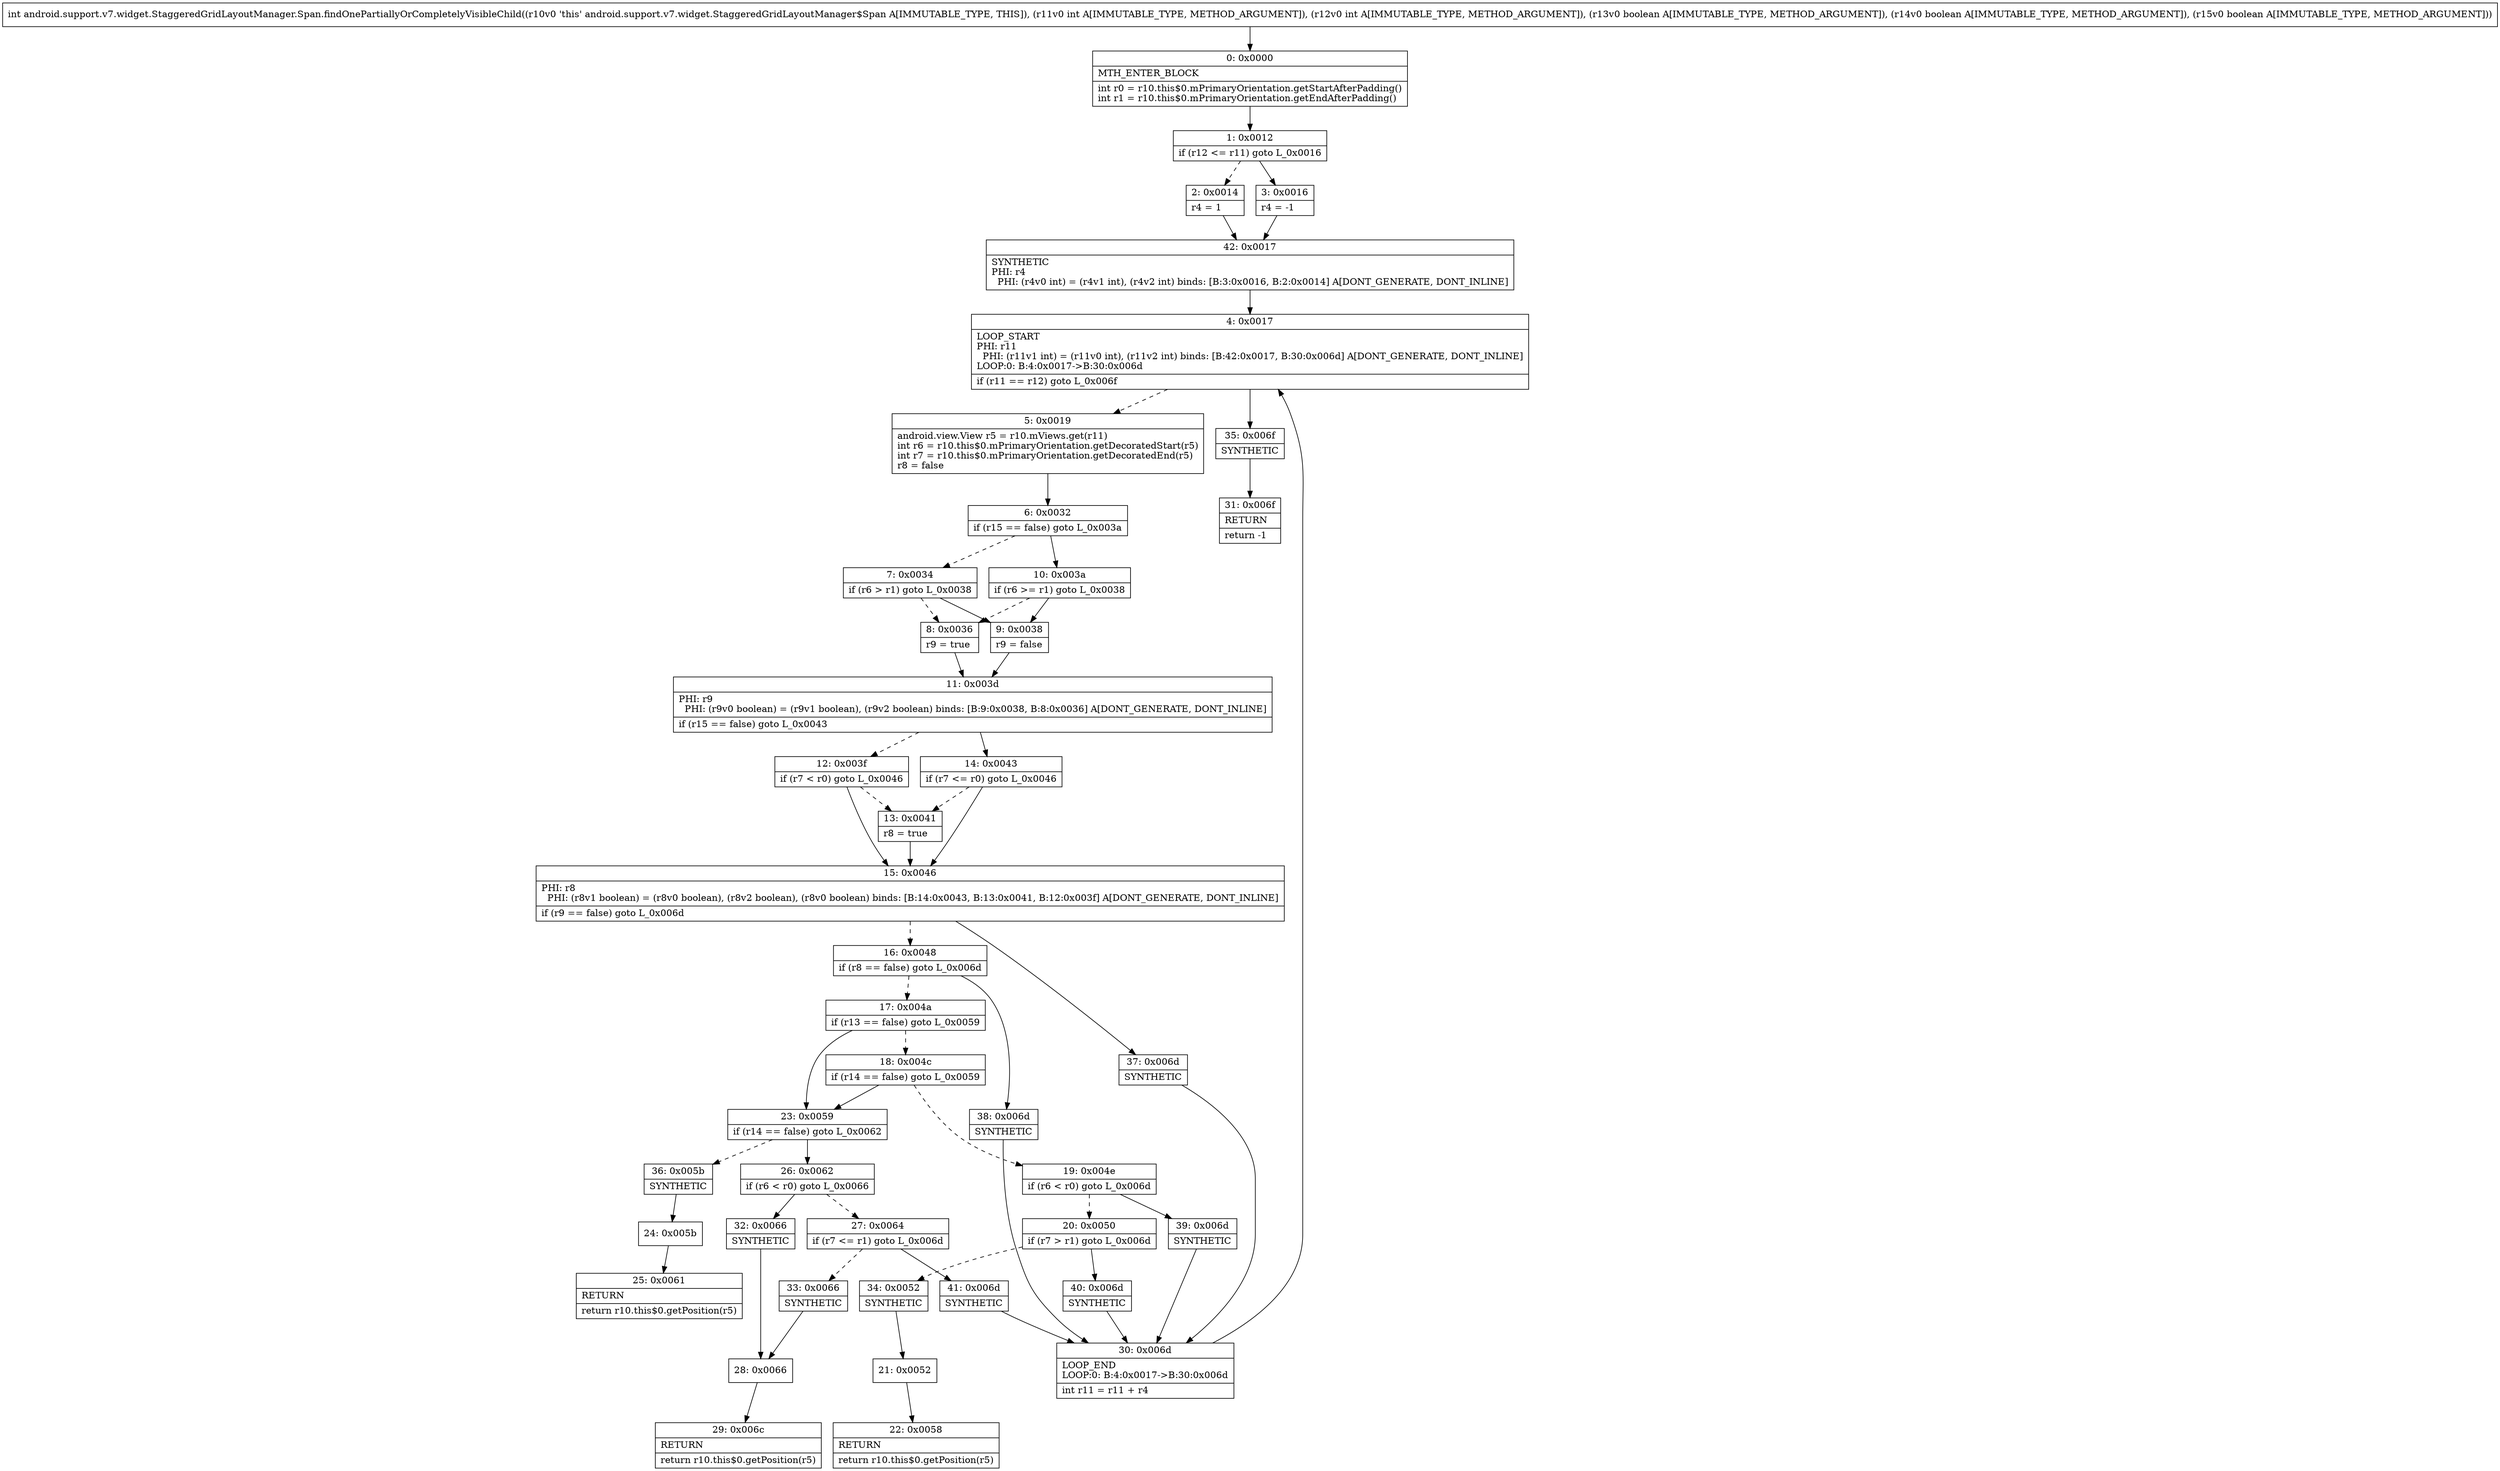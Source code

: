 digraph "CFG forandroid.support.v7.widget.StaggeredGridLayoutManager.Span.findOnePartiallyOrCompletelyVisibleChild(IIZZZ)I" {
Node_0 [shape=record,label="{0\:\ 0x0000|MTH_ENTER_BLOCK\l|int r0 = r10.this$0.mPrimaryOrientation.getStartAfterPadding()\lint r1 = r10.this$0.mPrimaryOrientation.getEndAfterPadding()\l}"];
Node_1 [shape=record,label="{1\:\ 0x0012|if (r12 \<= r11) goto L_0x0016\l}"];
Node_2 [shape=record,label="{2\:\ 0x0014|r4 = 1\l}"];
Node_3 [shape=record,label="{3\:\ 0x0016|r4 = \-1\l}"];
Node_4 [shape=record,label="{4\:\ 0x0017|LOOP_START\lPHI: r11 \l  PHI: (r11v1 int) = (r11v0 int), (r11v2 int) binds: [B:42:0x0017, B:30:0x006d] A[DONT_GENERATE, DONT_INLINE]\lLOOP:0: B:4:0x0017\-\>B:30:0x006d\l|if (r11 == r12) goto L_0x006f\l}"];
Node_5 [shape=record,label="{5\:\ 0x0019|android.view.View r5 = r10.mViews.get(r11)\lint r6 = r10.this$0.mPrimaryOrientation.getDecoratedStart(r5)\lint r7 = r10.this$0.mPrimaryOrientation.getDecoratedEnd(r5)\lr8 = false\l}"];
Node_6 [shape=record,label="{6\:\ 0x0032|if (r15 == false) goto L_0x003a\l}"];
Node_7 [shape=record,label="{7\:\ 0x0034|if (r6 \> r1) goto L_0x0038\l}"];
Node_8 [shape=record,label="{8\:\ 0x0036|r9 = true\l}"];
Node_9 [shape=record,label="{9\:\ 0x0038|r9 = false\l}"];
Node_10 [shape=record,label="{10\:\ 0x003a|if (r6 \>= r1) goto L_0x0038\l}"];
Node_11 [shape=record,label="{11\:\ 0x003d|PHI: r9 \l  PHI: (r9v0 boolean) = (r9v1 boolean), (r9v2 boolean) binds: [B:9:0x0038, B:8:0x0036] A[DONT_GENERATE, DONT_INLINE]\l|if (r15 == false) goto L_0x0043\l}"];
Node_12 [shape=record,label="{12\:\ 0x003f|if (r7 \< r0) goto L_0x0046\l}"];
Node_13 [shape=record,label="{13\:\ 0x0041|r8 = true\l}"];
Node_14 [shape=record,label="{14\:\ 0x0043|if (r7 \<= r0) goto L_0x0046\l}"];
Node_15 [shape=record,label="{15\:\ 0x0046|PHI: r8 \l  PHI: (r8v1 boolean) = (r8v0 boolean), (r8v2 boolean), (r8v0 boolean) binds: [B:14:0x0043, B:13:0x0041, B:12:0x003f] A[DONT_GENERATE, DONT_INLINE]\l|if (r9 == false) goto L_0x006d\l}"];
Node_16 [shape=record,label="{16\:\ 0x0048|if (r8 == false) goto L_0x006d\l}"];
Node_17 [shape=record,label="{17\:\ 0x004a|if (r13 == false) goto L_0x0059\l}"];
Node_18 [shape=record,label="{18\:\ 0x004c|if (r14 == false) goto L_0x0059\l}"];
Node_19 [shape=record,label="{19\:\ 0x004e|if (r6 \< r0) goto L_0x006d\l}"];
Node_20 [shape=record,label="{20\:\ 0x0050|if (r7 \> r1) goto L_0x006d\l}"];
Node_21 [shape=record,label="{21\:\ 0x0052}"];
Node_22 [shape=record,label="{22\:\ 0x0058|RETURN\l|return r10.this$0.getPosition(r5)\l}"];
Node_23 [shape=record,label="{23\:\ 0x0059|if (r14 == false) goto L_0x0062\l}"];
Node_24 [shape=record,label="{24\:\ 0x005b}"];
Node_25 [shape=record,label="{25\:\ 0x0061|RETURN\l|return r10.this$0.getPosition(r5)\l}"];
Node_26 [shape=record,label="{26\:\ 0x0062|if (r6 \< r0) goto L_0x0066\l}"];
Node_27 [shape=record,label="{27\:\ 0x0064|if (r7 \<= r1) goto L_0x006d\l}"];
Node_28 [shape=record,label="{28\:\ 0x0066}"];
Node_29 [shape=record,label="{29\:\ 0x006c|RETURN\l|return r10.this$0.getPosition(r5)\l}"];
Node_30 [shape=record,label="{30\:\ 0x006d|LOOP_END\lLOOP:0: B:4:0x0017\-\>B:30:0x006d\l|int r11 = r11 + r4\l}"];
Node_31 [shape=record,label="{31\:\ 0x006f|RETURN\l|return \-1\l}"];
Node_32 [shape=record,label="{32\:\ 0x0066|SYNTHETIC\l}"];
Node_33 [shape=record,label="{33\:\ 0x0066|SYNTHETIC\l}"];
Node_34 [shape=record,label="{34\:\ 0x0052|SYNTHETIC\l}"];
Node_35 [shape=record,label="{35\:\ 0x006f|SYNTHETIC\l}"];
Node_36 [shape=record,label="{36\:\ 0x005b|SYNTHETIC\l}"];
Node_37 [shape=record,label="{37\:\ 0x006d|SYNTHETIC\l}"];
Node_38 [shape=record,label="{38\:\ 0x006d|SYNTHETIC\l}"];
Node_39 [shape=record,label="{39\:\ 0x006d|SYNTHETIC\l}"];
Node_40 [shape=record,label="{40\:\ 0x006d|SYNTHETIC\l}"];
Node_41 [shape=record,label="{41\:\ 0x006d|SYNTHETIC\l}"];
Node_42 [shape=record,label="{42\:\ 0x0017|SYNTHETIC\lPHI: r4 \l  PHI: (r4v0 int) = (r4v1 int), (r4v2 int) binds: [B:3:0x0016, B:2:0x0014] A[DONT_GENERATE, DONT_INLINE]\l}"];
MethodNode[shape=record,label="{int android.support.v7.widget.StaggeredGridLayoutManager.Span.findOnePartiallyOrCompletelyVisibleChild((r10v0 'this' android.support.v7.widget.StaggeredGridLayoutManager$Span A[IMMUTABLE_TYPE, THIS]), (r11v0 int A[IMMUTABLE_TYPE, METHOD_ARGUMENT]), (r12v0 int A[IMMUTABLE_TYPE, METHOD_ARGUMENT]), (r13v0 boolean A[IMMUTABLE_TYPE, METHOD_ARGUMENT]), (r14v0 boolean A[IMMUTABLE_TYPE, METHOD_ARGUMENT]), (r15v0 boolean A[IMMUTABLE_TYPE, METHOD_ARGUMENT])) }"];
MethodNode -> Node_0;
Node_0 -> Node_1;
Node_1 -> Node_2[style=dashed];
Node_1 -> Node_3;
Node_2 -> Node_42;
Node_3 -> Node_42;
Node_4 -> Node_5[style=dashed];
Node_4 -> Node_35;
Node_5 -> Node_6;
Node_6 -> Node_7[style=dashed];
Node_6 -> Node_10;
Node_7 -> Node_8[style=dashed];
Node_7 -> Node_9;
Node_8 -> Node_11;
Node_9 -> Node_11;
Node_10 -> Node_9;
Node_10 -> Node_8[style=dashed];
Node_11 -> Node_12[style=dashed];
Node_11 -> Node_14;
Node_12 -> Node_13[style=dashed];
Node_12 -> Node_15;
Node_13 -> Node_15;
Node_14 -> Node_15;
Node_14 -> Node_13[style=dashed];
Node_15 -> Node_16[style=dashed];
Node_15 -> Node_37;
Node_16 -> Node_17[style=dashed];
Node_16 -> Node_38;
Node_17 -> Node_18[style=dashed];
Node_17 -> Node_23;
Node_18 -> Node_19[style=dashed];
Node_18 -> Node_23;
Node_19 -> Node_20[style=dashed];
Node_19 -> Node_39;
Node_20 -> Node_34[style=dashed];
Node_20 -> Node_40;
Node_21 -> Node_22;
Node_23 -> Node_26;
Node_23 -> Node_36[style=dashed];
Node_24 -> Node_25;
Node_26 -> Node_27[style=dashed];
Node_26 -> Node_32;
Node_27 -> Node_33[style=dashed];
Node_27 -> Node_41;
Node_28 -> Node_29;
Node_30 -> Node_4;
Node_32 -> Node_28;
Node_33 -> Node_28;
Node_34 -> Node_21;
Node_35 -> Node_31;
Node_36 -> Node_24;
Node_37 -> Node_30;
Node_38 -> Node_30;
Node_39 -> Node_30;
Node_40 -> Node_30;
Node_41 -> Node_30;
Node_42 -> Node_4;
}

